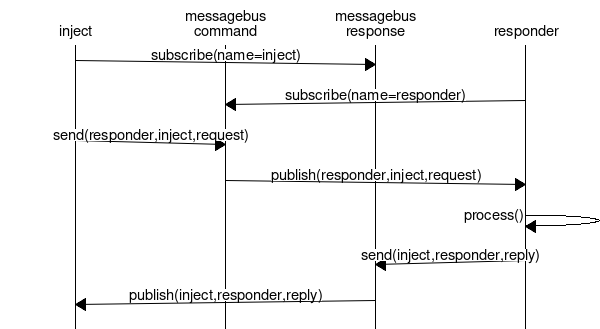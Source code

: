 # injector/actor message flow
msc {

  arcgradient = 4;

  a [label="inject"],b [label="messagebus\ncommand"], c[label="messagebus\nresponse"], d [label="responder"];

  a=>c [ label = "subscribe(name=inject)" ] ;
  d=>b [ label = "subscribe(name=responder)" ] ;

  a=>b [ label = "send(responder,inject,request)"];
  b=>d [ label = "publish(responder,inject,request)"];
  d=>d [ label = "process()" ];

  d=>c [ label = "send(inject,responder,reply)"];
  c=>a [ label = "publish(inject,responder,reply)"];

}
